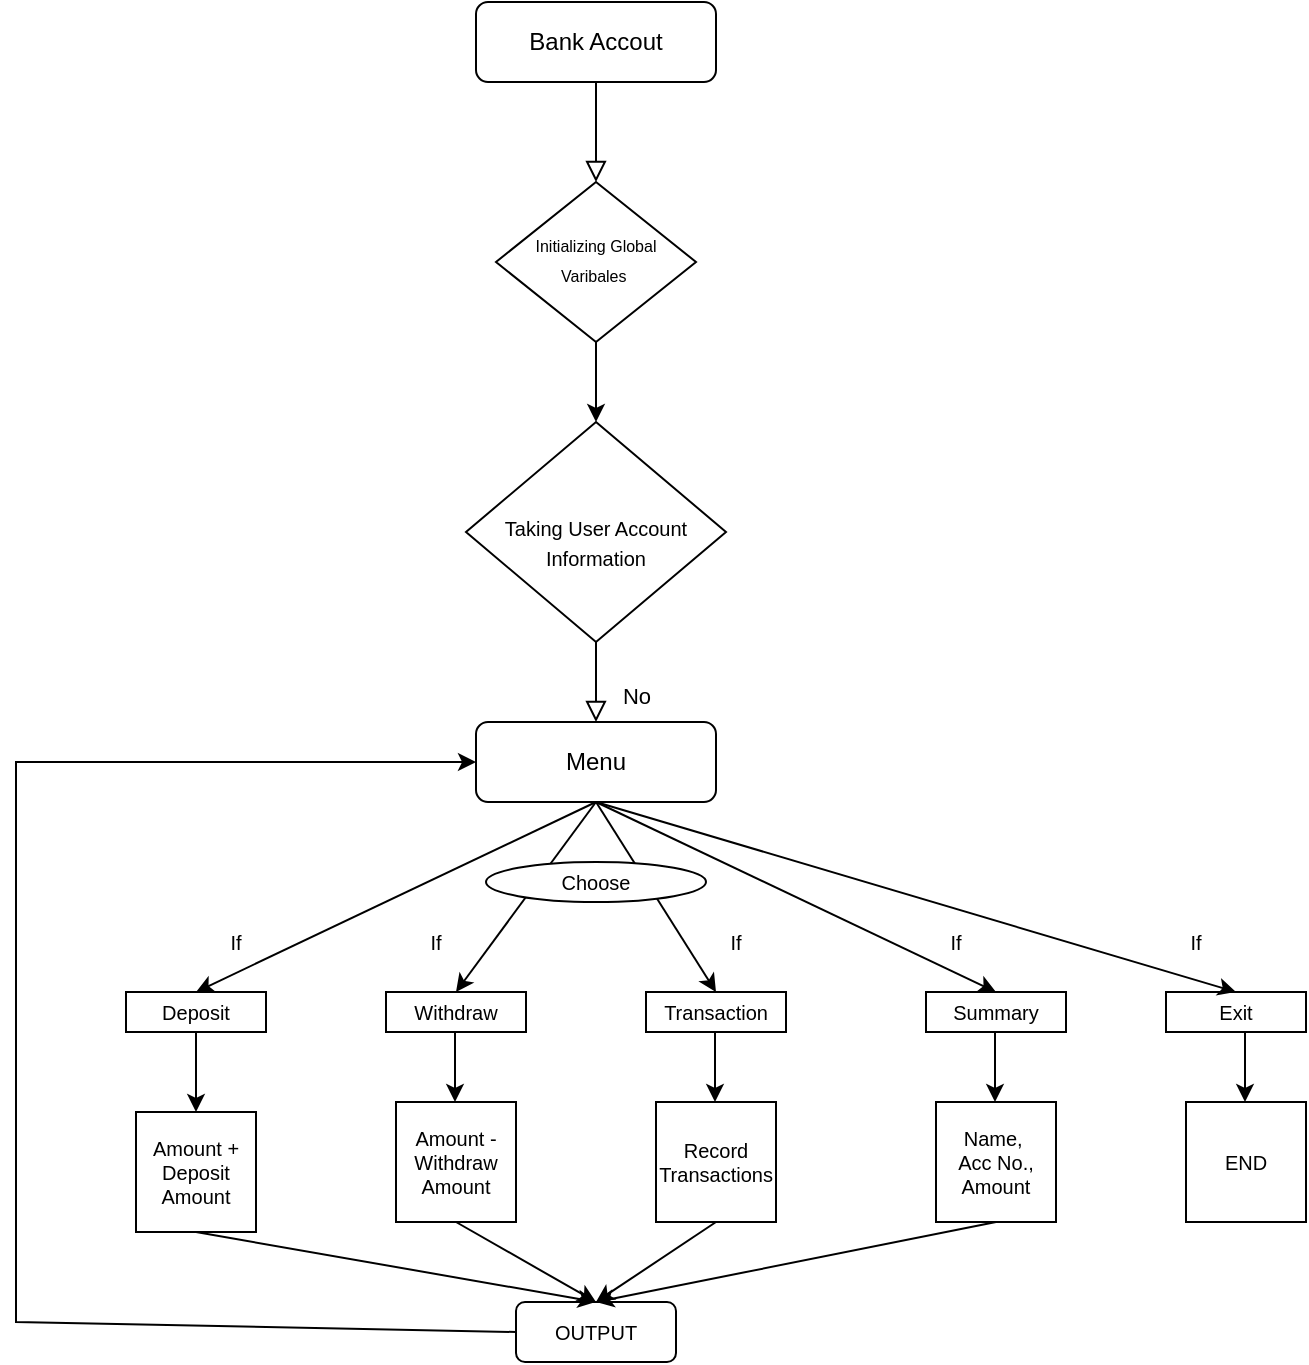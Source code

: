 <mxfile version="20.8.22" type="github">
  <diagram id="C5RBs43oDa-KdzZeNtuy" name="Page-1">
    <mxGraphModel dx="1050" dy="541" grid="1" gridSize="10" guides="1" tooltips="1" connect="1" arrows="1" fold="1" page="1" pageScale="1" pageWidth="827" pageHeight="1169" math="0" shadow="0">
      <root>
        <mxCell id="WIyWlLk6GJQsqaUBKTNV-0" />
        <mxCell id="WIyWlLk6GJQsqaUBKTNV-1" parent="WIyWlLk6GJQsqaUBKTNV-0" />
        <mxCell id="WIyWlLk6GJQsqaUBKTNV-2" value="" style="rounded=0;html=1;jettySize=auto;orthogonalLoop=1;fontSize=11;endArrow=block;endFill=0;endSize=8;strokeWidth=1;shadow=0;labelBackgroundColor=none;edgeStyle=orthogonalEdgeStyle;" parent="WIyWlLk6GJQsqaUBKTNV-1" source="WIyWlLk6GJQsqaUBKTNV-3" target="WIyWlLk6GJQsqaUBKTNV-6" edge="1">
          <mxGeometry relative="1" as="geometry" />
        </mxCell>
        <mxCell id="WIyWlLk6GJQsqaUBKTNV-3" value="Bank Accout" style="rounded=1;whiteSpace=wrap;html=1;fontSize=12;glass=0;strokeWidth=1;shadow=0;" parent="WIyWlLk6GJQsqaUBKTNV-1" vertex="1">
          <mxGeometry x="310" y="70" width="120" height="40" as="geometry" />
        </mxCell>
        <mxCell id="WIyWlLk6GJQsqaUBKTNV-6" value="&lt;font style=&quot;font-size: 8px;&quot;&gt;Initializing Global Varibales&amp;nbsp;&lt;/font&gt;" style="rhombus;whiteSpace=wrap;html=1;shadow=0;fontFamily=Helvetica;fontSize=12;align=center;strokeWidth=1;spacing=6;spacingTop=-4;" parent="WIyWlLk6GJQsqaUBKTNV-1" vertex="1">
          <mxGeometry x="320" y="160" width="100" height="80" as="geometry" />
        </mxCell>
        <mxCell id="WIyWlLk6GJQsqaUBKTNV-8" value="No" style="rounded=0;html=1;jettySize=auto;orthogonalLoop=1;fontSize=11;endArrow=block;endFill=0;endSize=8;strokeWidth=1;shadow=0;labelBackgroundColor=none;edgeStyle=orthogonalEdgeStyle;" parent="WIyWlLk6GJQsqaUBKTNV-1" source="WIyWlLk6GJQsqaUBKTNV-10" target="WIyWlLk6GJQsqaUBKTNV-11" edge="1">
          <mxGeometry x="0.333" y="20" relative="1" as="geometry">
            <mxPoint as="offset" />
          </mxGeometry>
        </mxCell>
        <mxCell id="WIyWlLk6GJQsqaUBKTNV-10" value="&lt;font style=&quot;font-size: 10px;&quot;&gt;&lt;br&gt;Taking User Account &lt;br&gt;Information&lt;/font&gt;" style="rhombus;whiteSpace=wrap;html=1;shadow=0;fontFamily=Helvetica;fontSize=12;align=center;strokeWidth=1;spacing=6;spacingTop=-4;" parent="WIyWlLk6GJQsqaUBKTNV-1" vertex="1">
          <mxGeometry x="305" y="280" width="130" height="110" as="geometry" />
        </mxCell>
        <mxCell id="WIyWlLk6GJQsqaUBKTNV-11" value="Menu" style="rounded=1;whiteSpace=wrap;html=1;fontSize=12;glass=0;strokeWidth=1;shadow=0;" parent="WIyWlLk6GJQsqaUBKTNV-1" vertex="1">
          <mxGeometry x="310" y="430" width="120" height="40" as="geometry" />
        </mxCell>
        <mxCell id="4RQLAWbLaNMz9q7B3Osv-0" value="" style="endArrow=classic;html=1;rounded=0;fontSize=10;exitX=0.5;exitY=1;exitDx=0;exitDy=0;entryX=0.5;entryY=0;entryDx=0;entryDy=0;" edge="1" parent="WIyWlLk6GJQsqaUBKTNV-1" source="WIyWlLk6GJQsqaUBKTNV-6" target="WIyWlLk6GJQsqaUBKTNV-10">
          <mxGeometry width="50" height="50" relative="1" as="geometry">
            <mxPoint x="540" y="350" as="sourcePoint" />
            <mxPoint x="590" y="300" as="targetPoint" />
          </mxGeometry>
        </mxCell>
        <mxCell id="4RQLAWbLaNMz9q7B3Osv-1" value="Deposit" style="rounded=0;whiteSpace=wrap;html=1;fontSize=10;" vertex="1" parent="WIyWlLk6GJQsqaUBKTNV-1">
          <mxGeometry x="135" y="565" width="70" height="20" as="geometry" />
        </mxCell>
        <mxCell id="4RQLAWbLaNMz9q7B3Osv-3" value="Withdraw" style="rounded=0;whiteSpace=wrap;html=1;fontSize=10;" vertex="1" parent="WIyWlLk6GJQsqaUBKTNV-1">
          <mxGeometry x="265" y="565" width="70" height="20" as="geometry" />
        </mxCell>
        <mxCell id="4RQLAWbLaNMz9q7B3Osv-4" value="Transaction" style="rounded=0;whiteSpace=wrap;html=1;fontSize=10;" vertex="1" parent="WIyWlLk6GJQsqaUBKTNV-1">
          <mxGeometry x="395" y="565" width="70" height="20" as="geometry" />
        </mxCell>
        <mxCell id="4RQLAWbLaNMz9q7B3Osv-10" style="edgeStyle=orthogonalEdgeStyle;rounded=0;orthogonalLoop=1;jettySize=auto;html=1;exitX=0.25;exitY=0;exitDx=0;exitDy=0;fontSize=10;" edge="1" parent="WIyWlLk6GJQsqaUBKTNV-1" source="4RQLAWbLaNMz9q7B3Osv-5">
          <mxGeometry relative="1" as="geometry">
            <mxPoint x="545" y="575" as="targetPoint" />
          </mxGeometry>
        </mxCell>
        <mxCell id="4RQLAWbLaNMz9q7B3Osv-5" value="Summary" style="rounded=0;whiteSpace=wrap;html=1;fontSize=10;" vertex="1" parent="WIyWlLk6GJQsqaUBKTNV-1">
          <mxGeometry x="535" y="565" width="70" height="20" as="geometry" />
        </mxCell>
        <mxCell id="4RQLAWbLaNMz9q7B3Osv-6" value="" style="endArrow=classic;html=1;rounded=0;fontSize=10;exitX=0.5;exitY=1;exitDx=0;exitDy=0;entryX=0.5;entryY=0;entryDx=0;entryDy=0;" edge="1" parent="WIyWlLk6GJQsqaUBKTNV-1" source="WIyWlLk6GJQsqaUBKTNV-11" target="4RQLAWbLaNMz9q7B3Osv-1">
          <mxGeometry width="50" height="50" relative="1" as="geometry">
            <mxPoint x="360" y="480" as="sourcePoint" />
            <mxPoint x="410" y="430" as="targetPoint" />
          </mxGeometry>
        </mxCell>
        <mxCell id="4RQLAWbLaNMz9q7B3Osv-7" value="" style="endArrow=classic;html=1;rounded=0;fontSize=10;entryX=0.5;entryY=0;entryDx=0;entryDy=0;" edge="1" parent="WIyWlLk6GJQsqaUBKTNV-1" target="4RQLAWbLaNMz9q7B3Osv-3">
          <mxGeometry width="50" height="50" relative="1" as="geometry">
            <mxPoint x="370" y="470" as="sourcePoint" />
            <mxPoint x="185" y="520" as="targetPoint" />
          </mxGeometry>
        </mxCell>
        <mxCell id="4RQLAWbLaNMz9q7B3Osv-8" value="" style="endArrow=classic;html=1;rounded=0;fontSize=10;entryX=0.5;entryY=0;entryDx=0;entryDy=0;" edge="1" parent="WIyWlLk6GJQsqaUBKTNV-1" target="4RQLAWbLaNMz9q7B3Osv-4">
          <mxGeometry width="50" height="50" relative="1" as="geometry">
            <mxPoint x="370" y="470" as="sourcePoint" />
            <mxPoint x="335" y="520" as="targetPoint" />
          </mxGeometry>
        </mxCell>
        <mxCell id="4RQLAWbLaNMz9q7B3Osv-9" value="" style="endArrow=classic;html=1;rounded=0;fontSize=10;entryX=0.5;entryY=0;entryDx=0;entryDy=0;" edge="1" parent="WIyWlLk6GJQsqaUBKTNV-1" target="4RQLAWbLaNMz9q7B3Osv-5">
          <mxGeometry width="50" height="50" relative="1" as="geometry">
            <mxPoint x="370" y="470" as="sourcePoint" />
            <mxPoint x="475" y="520" as="targetPoint" />
          </mxGeometry>
        </mxCell>
        <mxCell id="4RQLAWbLaNMz9q7B3Osv-11" value="" style="ellipse;whiteSpace=wrap;html=1;fontSize=10;" vertex="1" parent="WIyWlLk6GJQsqaUBKTNV-1">
          <mxGeometry x="315" y="500" width="110" height="20" as="geometry" />
        </mxCell>
        <mxCell id="4RQLAWbLaNMz9q7B3Osv-13" value="Choose" style="text;html=1;strokeColor=none;fillColor=none;align=center;verticalAlign=middle;whiteSpace=wrap;rounded=0;fontSize=10;" vertex="1" parent="WIyWlLk6GJQsqaUBKTNV-1">
          <mxGeometry x="340" y="495" width="60" height="30" as="geometry" />
        </mxCell>
        <mxCell id="4RQLAWbLaNMz9q7B3Osv-15" value="" style="whiteSpace=wrap;html=1;aspect=fixed;fontSize=10;" vertex="1" parent="WIyWlLk6GJQsqaUBKTNV-1">
          <mxGeometry x="140" y="625" width="60" height="60" as="geometry" />
        </mxCell>
        <mxCell id="4RQLAWbLaNMz9q7B3Osv-16" value="" style="whiteSpace=wrap;html=1;aspect=fixed;fontSize=10;" vertex="1" parent="WIyWlLk6GJQsqaUBKTNV-1">
          <mxGeometry x="270" y="620" width="60" height="60" as="geometry" />
        </mxCell>
        <mxCell id="4RQLAWbLaNMz9q7B3Osv-17" value="" style="whiteSpace=wrap;html=1;aspect=fixed;fontSize=10;" vertex="1" parent="WIyWlLk6GJQsqaUBKTNV-1">
          <mxGeometry x="400" y="620" width="60" height="60" as="geometry" />
        </mxCell>
        <mxCell id="4RQLAWbLaNMz9q7B3Osv-18" value="" style="whiteSpace=wrap;html=1;aspect=fixed;fontSize=10;" vertex="1" parent="WIyWlLk6GJQsqaUBKTNV-1">
          <mxGeometry x="540" y="620" width="60" height="60" as="geometry" />
        </mxCell>
        <mxCell id="4RQLAWbLaNMz9q7B3Osv-19" value="" style="endArrow=classic;html=1;rounded=0;fontSize=10;exitX=0.5;exitY=1;exitDx=0;exitDy=0;entryX=0.5;entryY=0;entryDx=0;entryDy=0;" edge="1" parent="WIyWlLk6GJQsqaUBKTNV-1" source="4RQLAWbLaNMz9q7B3Osv-1" target="4RQLAWbLaNMz9q7B3Osv-15">
          <mxGeometry width="50" height="50" relative="1" as="geometry">
            <mxPoint x="360" y="740" as="sourcePoint" />
            <mxPoint x="410" y="690" as="targetPoint" />
          </mxGeometry>
        </mxCell>
        <mxCell id="4RQLAWbLaNMz9q7B3Osv-20" value="" style="endArrow=classic;html=1;rounded=0;fontSize=10;exitX=0.5;exitY=1;exitDx=0;exitDy=0;entryX=0.5;entryY=0;entryDx=0;entryDy=0;" edge="1" parent="WIyWlLk6GJQsqaUBKTNV-1">
          <mxGeometry width="50" height="50" relative="1" as="geometry">
            <mxPoint x="299.5" y="585" as="sourcePoint" />
            <mxPoint x="299.5" y="620" as="targetPoint" />
            <Array as="points">
              <mxPoint x="299.5" y="600" />
            </Array>
          </mxGeometry>
        </mxCell>
        <mxCell id="4RQLAWbLaNMz9q7B3Osv-21" value="" style="endArrow=classic;html=1;rounded=0;fontSize=10;exitX=0.5;exitY=1;exitDx=0;exitDy=0;entryX=0.5;entryY=0;entryDx=0;entryDy=0;" edge="1" parent="WIyWlLk6GJQsqaUBKTNV-1">
          <mxGeometry width="50" height="50" relative="1" as="geometry">
            <mxPoint x="429.5" y="585" as="sourcePoint" />
            <mxPoint x="429.5" y="620" as="targetPoint" />
            <Array as="points">
              <mxPoint x="429.5" y="600" />
            </Array>
          </mxGeometry>
        </mxCell>
        <mxCell id="4RQLAWbLaNMz9q7B3Osv-22" value="" style="endArrow=classic;html=1;rounded=0;fontSize=10;exitX=0.5;exitY=1;exitDx=0;exitDy=0;entryX=0.5;entryY=0;entryDx=0;entryDy=0;" edge="1" parent="WIyWlLk6GJQsqaUBKTNV-1">
          <mxGeometry width="50" height="50" relative="1" as="geometry">
            <mxPoint x="569.5" y="585" as="sourcePoint" />
            <mxPoint x="569.5" y="620" as="targetPoint" />
            <Array as="points">
              <mxPoint x="569.5" y="600" />
            </Array>
          </mxGeometry>
        </mxCell>
        <mxCell id="4RQLAWbLaNMz9q7B3Osv-23" value="Amount + Deposit Amount" style="text;html=1;strokeColor=none;fillColor=none;align=center;verticalAlign=middle;whiteSpace=wrap;rounded=0;fontSize=10;" vertex="1" parent="WIyWlLk6GJQsqaUBKTNV-1">
          <mxGeometry x="140" y="640" width="60" height="30" as="geometry" />
        </mxCell>
        <mxCell id="4RQLAWbLaNMz9q7B3Osv-24" value="Amount - Withdraw Amount" style="text;html=1;strokeColor=none;fillColor=none;align=center;verticalAlign=middle;whiteSpace=wrap;rounded=0;fontSize=10;" vertex="1" parent="WIyWlLk6GJQsqaUBKTNV-1">
          <mxGeometry x="270" y="630" width="60" height="40" as="geometry" />
        </mxCell>
        <mxCell id="4RQLAWbLaNMz9q7B3Osv-25" value="Record Transactions" style="text;html=1;strokeColor=none;fillColor=none;align=center;verticalAlign=middle;whiteSpace=wrap;rounded=0;fontSize=10;" vertex="1" parent="WIyWlLk6GJQsqaUBKTNV-1">
          <mxGeometry x="400" y="630" width="60" height="40" as="geometry" />
        </mxCell>
        <mxCell id="4RQLAWbLaNMz9q7B3Osv-26" value="Name,&amp;nbsp;&lt;br&gt;Acc No.,&lt;br&gt;Amount" style="text;html=1;strokeColor=none;fillColor=none;align=center;verticalAlign=middle;whiteSpace=wrap;rounded=0;fontSize=10;" vertex="1" parent="WIyWlLk6GJQsqaUBKTNV-1">
          <mxGeometry x="540" y="630" width="60" height="40" as="geometry" />
        </mxCell>
        <mxCell id="4RQLAWbLaNMz9q7B3Osv-27" value="" style="rounded=1;whiteSpace=wrap;html=1;fontSize=10;" vertex="1" parent="WIyWlLk6GJQsqaUBKTNV-1">
          <mxGeometry x="330" y="720" width="80" height="30" as="geometry" />
        </mxCell>
        <mxCell id="4RQLAWbLaNMz9q7B3Osv-28" value="OUTPUT" style="text;html=1;strokeColor=none;fillColor=none;align=center;verticalAlign=middle;whiteSpace=wrap;rounded=0;fontSize=10;" vertex="1" parent="WIyWlLk6GJQsqaUBKTNV-1">
          <mxGeometry x="340" y="720" width="60" height="30" as="geometry" />
        </mxCell>
        <mxCell id="4RQLAWbLaNMz9q7B3Osv-30" value="" style="endArrow=classic;html=1;rounded=0;fontSize=10;exitX=0.5;exitY=1;exitDx=0;exitDy=0;entryX=0.5;entryY=0;entryDx=0;entryDy=0;" edge="1" parent="WIyWlLk6GJQsqaUBKTNV-1" source="4RQLAWbLaNMz9q7B3Osv-15" target="4RQLAWbLaNMz9q7B3Osv-28">
          <mxGeometry width="50" height="50" relative="1" as="geometry">
            <mxPoint x="330" y="730" as="sourcePoint" />
            <mxPoint x="380" y="680" as="targetPoint" />
          </mxGeometry>
        </mxCell>
        <mxCell id="4RQLAWbLaNMz9q7B3Osv-31" value="" style="endArrow=classic;html=1;rounded=0;fontSize=10;exitX=0.5;exitY=1;exitDx=0;exitDy=0;entryX=0.5;entryY=0;entryDx=0;entryDy=0;" edge="1" parent="WIyWlLk6GJQsqaUBKTNV-1" source="4RQLAWbLaNMz9q7B3Osv-16" target="4RQLAWbLaNMz9q7B3Osv-28">
          <mxGeometry width="50" height="50" relative="1" as="geometry">
            <mxPoint x="180" y="695" as="sourcePoint" />
            <mxPoint x="380" y="730" as="targetPoint" />
          </mxGeometry>
        </mxCell>
        <mxCell id="4RQLAWbLaNMz9q7B3Osv-32" value="" style="endArrow=classic;html=1;rounded=0;fontSize=10;exitX=0.5;exitY=1;exitDx=0;exitDy=0;entryX=0.5;entryY=0;entryDx=0;entryDy=0;" edge="1" parent="WIyWlLk6GJQsqaUBKTNV-1" source="4RQLAWbLaNMz9q7B3Osv-17" target="4RQLAWbLaNMz9q7B3Osv-28">
          <mxGeometry width="50" height="50" relative="1" as="geometry">
            <mxPoint x="310" y="690" as="sourcePoint" />
            <mxPoint x="380" y="730" as="targetPoint" />
          </mxGeometry>
        </mxCell>
        <mxCell id="4RQLAWbLaNMz9q7B3Osv-33" value="" style="endArrow=classic;html=1;rounded=0;fontSize=10;exitX=0.5;exitY=1;exitDx=0;exitDy=0;entryX=0.5;entryY=0;entryDx=0;entryDy=0;" edge="1" parent="WIyWlLk6GJQsqaUBKTNV-1" source="4RQLAWbLaNMz9q7B3Osv-18" target="4RQLAWbLaNMz9q7B3Osv-28">
          <mxGeometry width="50" height="50" relative="1" as="geometry">
            <mxPoint x="440" y="690" as="sourcePoint" />
            <mxPoint x="380" y="730" as="targetPoint" />
          </mxGeometry>
        </mxCell>
        <mxCell id="4RQLAWbLaNMz9q7B3Osv-34" value="" style="endArrow=classic;html=1;rounded=0;fontSize=10;entryX=0;entryY=0.5;entryDx=0;entryDy=0;exitX=0;exitY=0.5;exitDx=0;exitDy=0;" edge="1" parent="WIyWlLk6GJQsqaUBKTNV-1" source="4RQLAWbLaNMz9q7B3Osv-27" target="WIyWlLk6GJQsqaUBKTNV-11">
          <mxGeometry width="50" height="50" relative="1" as="geometry">
            <mxPoint x="90" y="810" as="sourcePoint" />
            <mxPoint x="380" y="530" as="targetPoint" />
            <Array as="points">
              <mxPoint x="80" y="730" />
              <mxPoint x="80" y="480" />
              <mxPoint x="80" y="450" />
            </Array>
          </mxGeometry>
        </mxCell>
        <mxCell id="4RQLAWbLaNMz9q7B3Osv-36" value="If" style="text;html=1;strokeColor=none;fillColor=none;align=center;verticalAlign=middle;whiteSpace=wrap;rounded=0;fontSize=10;" vertex="1" parent="WIyWlLk6GJQsqaUBKTNV-1">
          <mxGeometry x="160" y="525" width="60" height="30" as="geometry" />
        </mxCell>
        <mxCell id="4RQLAWbLaNMz9q7B3Osv-40" value="If" style="text;html=1;strokeColor=none;fillColor=none;align=center;verticalAlign=middle;whiteSpace=wrap;rounded=0;fontSize=10;" vertex="1" parent="WIyWlLk6GJQsqaUBKTNV-1">
          <mxGeometry x="260" y="525" width="60" height="30" as="geometry" />
        </mxCell>
        <mxCell id="4RQLAWbLaNMz9q7B3Osv-42" value="If" style="text;html=1;strokeColor=none;fillColor=none;align=center;verticalAlign=middle;whiteSpace=wrap;rounded=0;fontSize=10;" vertex="1" parent="WIyWlLk6GJQsqaUBKTNV-1">
          <mxGeometry x="410" y="525" width="60" height="30" as="geometry" />
        </mxCell>
        <mxCell id="4RQLAWbLaNMz9q7B3Osv-43" value="If" style="text;html=1;strokeColor=none;fillColor=none;align=center;verticalAlign=middle;whiteSpace=wrap;rounded=0;fontSize=10;" vertex="1" parent="WIyWlLk6GJQsqaUBKTNV-1">
          <mxGeometry x="520" y="525" width="60" height="30" as="geometry" />
        </mxCell>
        <mxCell id="4RQLAWbLaNMz9q7B3Osv-44" value="Exit" style="rounded=0;whiteSpace=wrap;html=1;fontSize=10;" vertex="1" parent="WIyWlLk6GJQsqaUBKTNV-1">
          <mxGeometry x="655" y="565" width="70" height="20" as="geometry" />
        </mxCell>
        <mxCell id="4RQLAWbLaNMz9q7B3Osv-45" value="" style="endArrow=classic;html=1;rounded=0;fontSize=10;entryX=0.5;entryY=0;entryDx=0;entryDy=0;exitX=0.5;exitY=1;exitDx=0;exitDy=0;" edge="1" parent="WIyWlLk6GJQsqaUBKTNV-1" target="4RQLAWbLaNMz9q7B3Osv-44" source="WIyWlLk6GJQsqaUBKTNV-11">
          <mxGeometry width="50" height="50" relative="1" as="geometry">
            <mxPoint x="490" y="470" as="sourcePoint" />
            <mxPoint x="595" y="520" as="targetPoint" />
          </mxGeometry>
        </mxCell>
        <mxCell id="4RQLAWbLaNMz9q7B3Osv-47" value="" style="whiteSpace=wrap;html=1;aspect=fixed;fontSize=10;" vertex="1" parent="WIyWlLk6GJQsqaUBKTNV-1">
          <mxGeometry x="665" y="620" width="60" height="60" as="geometry" />
        </mxCell>
        <mxCell id="4RQLAWbLaNMz9q7B3Osv-48" value="" style="endArrow=classic;html=1;rounded=0;fontSize=10;exitX=0.5;exitY=1;exitDx=0;exitDy=0;entryX=0.5;entryY=0;entryDx=0;entryDy=0;" edge="1" parent="WIyWlLk6GJQsqaUBKTNV-1">
          <mxGeometry width="50" height="50" relative="1" as="geometry">
            <mxPoint x="694.5" y="585" as="sourcePoint" />
            <mxPoint x="694.5" y="620" as="targetPoint" />
            <Array as="points">
              <mxPoint x="694.5" y="600" />
            </Array>
          </mxGeometry>
        </mxCell>
        <mxCell id="4RQLAWbLaNMz9q7B3Osv-49" value="END" style="text;html=1;strokeColor=none;fillColor=none;align=center;verticalAlign=middle;whiteSpace=wrap;rounded=0;fontSize=10;" vertex="1" parent="WIyWlLk6GJQsqaUBKTNV-1">
          <mxGeometry x="665" y="630" width="60" height="40" as="geometry" />
        </mxCell>
        <mxCell id="4RQLAWbLaNMz9q7B3Osv-53" value="If" style="text;html=1;strokeColor=none;fillColor=none;align=center;verticalAlign=middle;whiteSpace=wrap;rounded=0;fontSize=10;" vertex="1" parent="WIyWlLk6GJQsqaUBKTNV-1">
          <mxGeometry x="640" y="525" width="60" height="30" as="geometry" />
        </mxCell>
      </root>
    </mxGraphModel>
  </diagram>
</mxfile>
